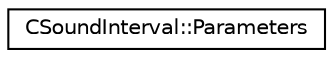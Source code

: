digraph "Graphical Class Hierarchy"
{
  edge [fontname="Helvetica",fontsize="10",labelfontname="Helvetica",labelfontsize="10"];
  node [fontname="Helvetica",fontsize="10",shape=record];
  rankdir="LR";
  Node1 [label="CSoundInterval::Parameters",height=0.2,width=0.4,color="black", fillcolor="white", style="filled",URL="$class_c_sound_interval_1_1_parameters.html"];
}
